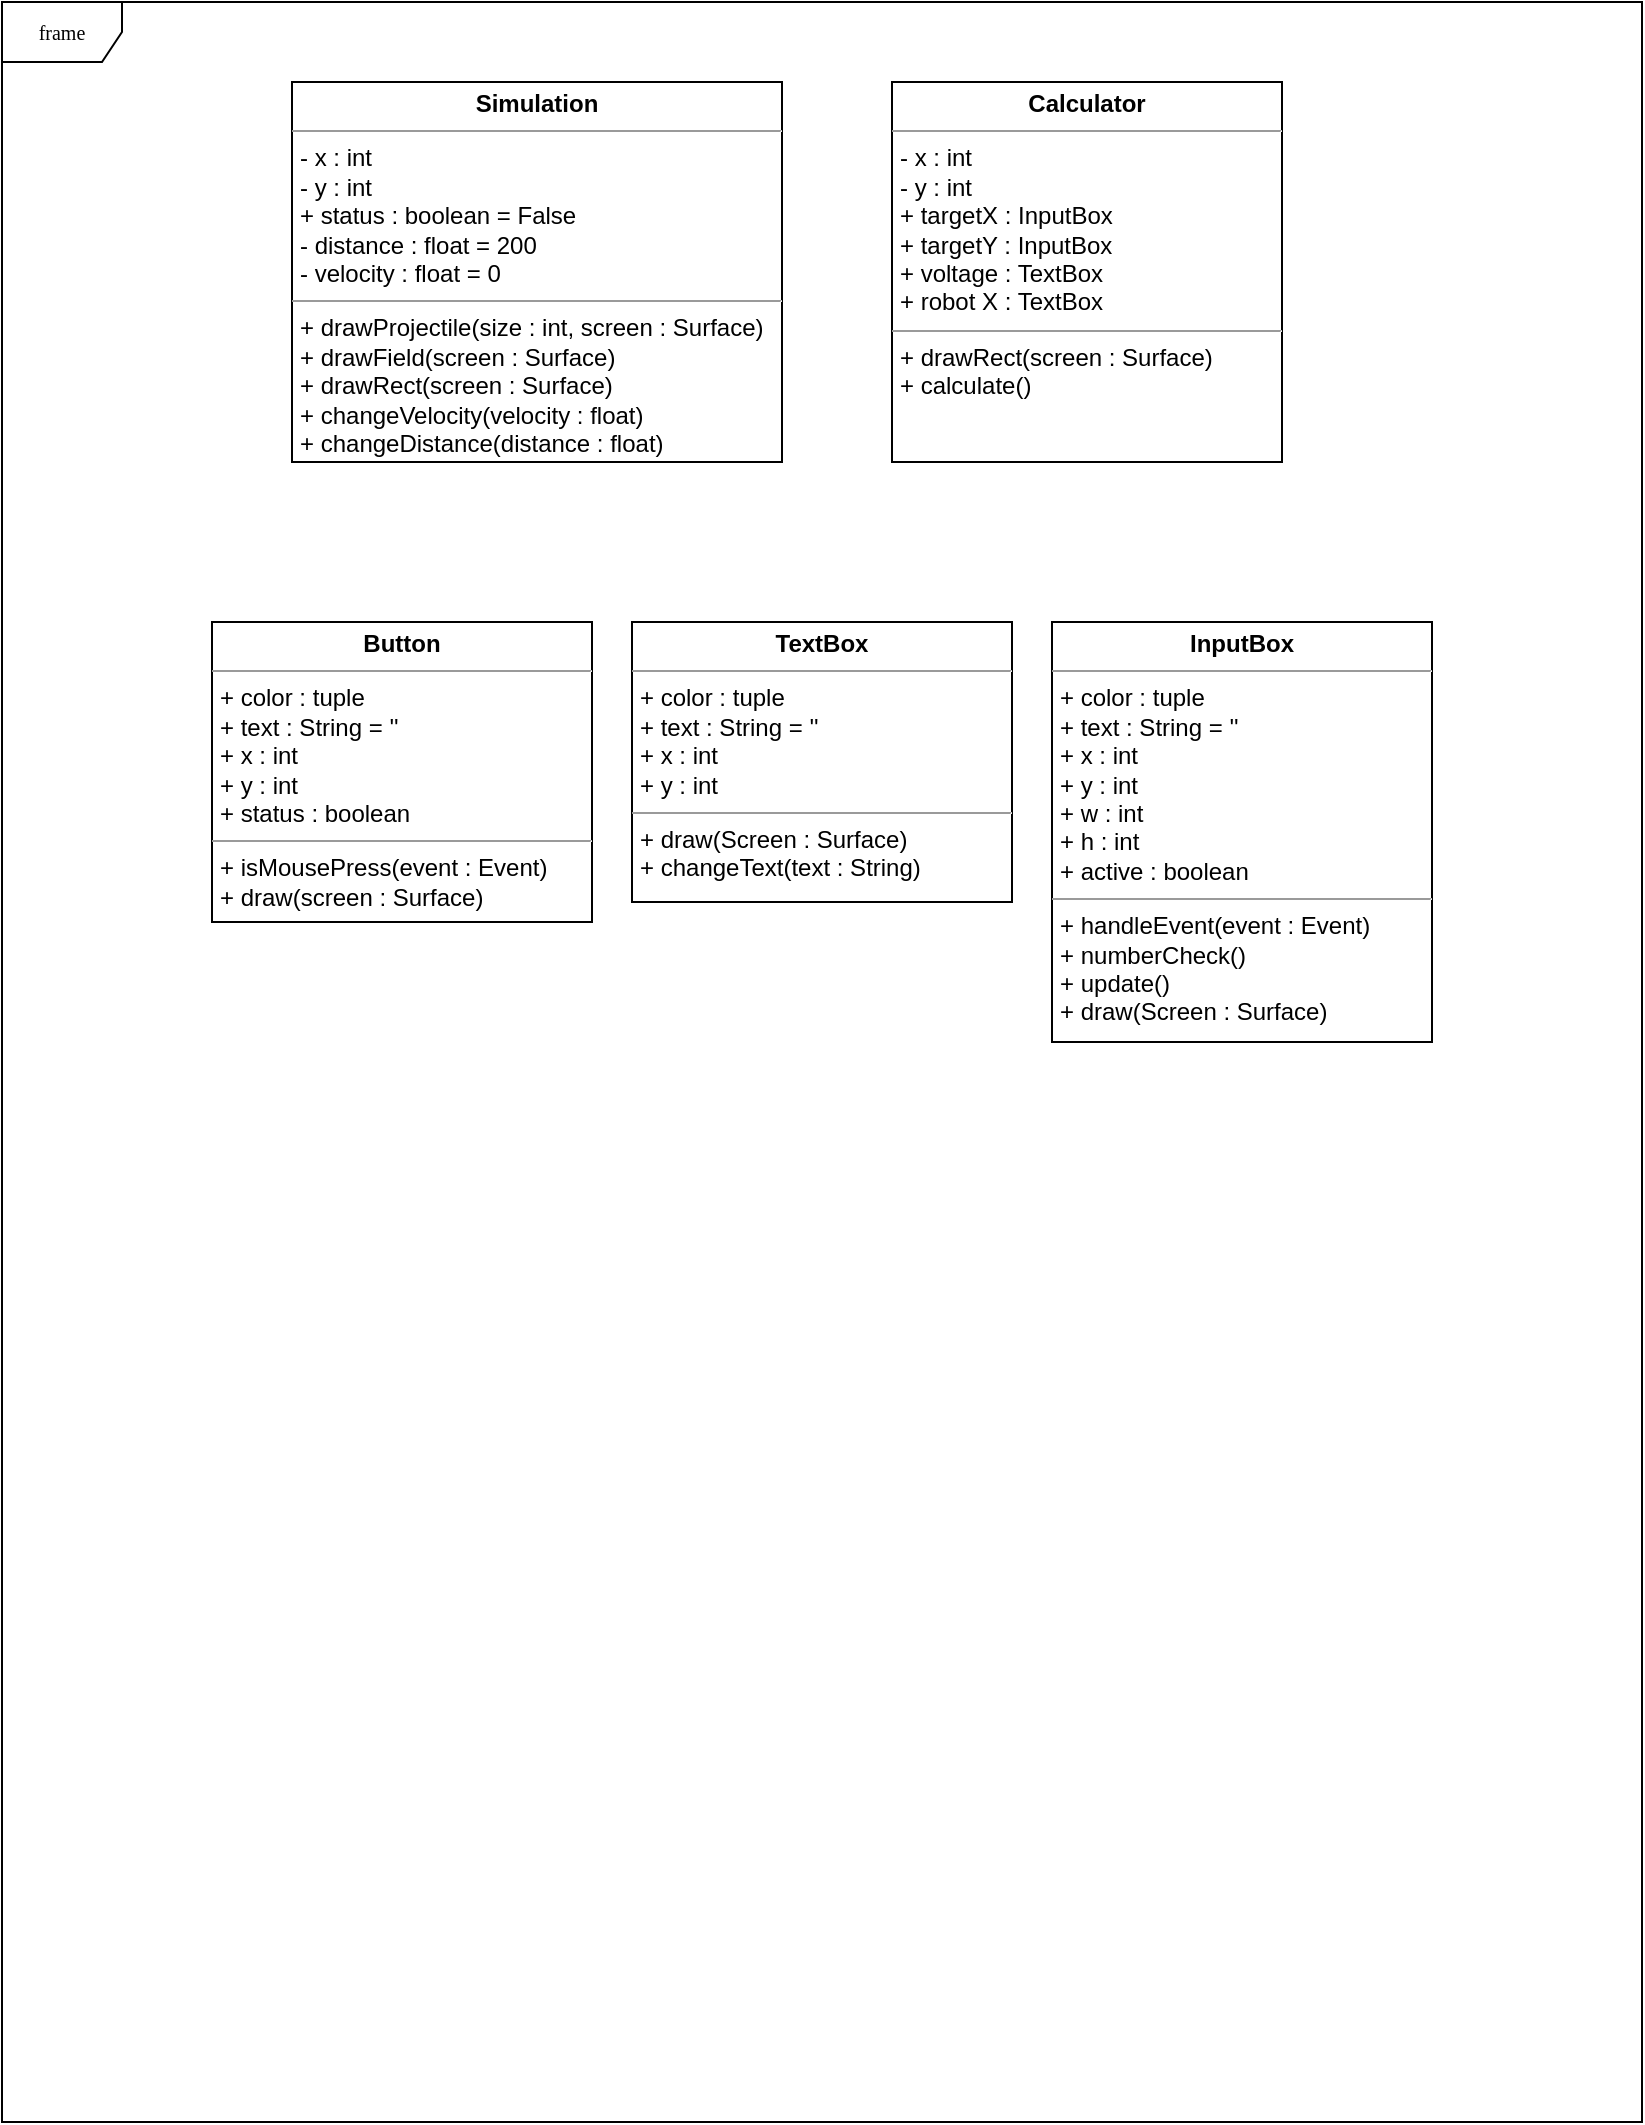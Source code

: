 <mxfile version="21.2.3" type="device">
  <diagram name="Page-1" id="c4acf3e9-155e-7222-9cf6-157b1a14988f">
    <mxGraphModel dx="1195" dy="630" grid="1" gridSize="10" guides="1" tooltips="1" connect="1" arrows="1" fold="1" page="1" pageScale="1" pageWidth="850" pageHeight="1100" background="none" math="0" shadow="0">
      <root>
        <mxCell id="0" />
        <mxCell id="1" parent="0" />
        <mxCell id="17acba5748e5396b-1" value="frame" style="shape=umlFrame;whiteSpace=wrap;html=1;rounded=0;shadow=0;comic=0;labelBackgroundColor=none;strokeWidth=1;fontFamily=Verdana;fontSize=10;align=center;" parent="1" vertex="1">
          <mxGeometry x="15" y="20" width="820" height="1060" as="geometry" />
        </mxCell>
        <mxCell id="5d2195bd80daf111-19" value="&lt;p style=&quot;margin:0px;margin-top:4px;text-align:center;&quot;&gt;&lt;b style=&quot;&quot;&gt;Simulation&lt;/b&gt;&lt;/p&gt;&lt;hr size=&quot;1&quot;&gt;&lt;p style=&quot;border-color: var(--border-color); margin: 0px 0px 0px 4px;&quot;&gt;- x : int&lt;/p&gt;&lt;p style=&quot;border-color: var(--border-color); margin: 0px 0px 0px 4px;&quot;&gt;- y : int&lt;br&gt;&lt;/p&gt;&lt;p style=&quot;border-color: var(--border-color); margin: 0px 0px 0px 4px;&quot;&gt;+ status : boolean = False&lt;/p&gt;&lt;p style=&quot;border-color: var(--border-color); margin: 0px 0px 0px 4px;&quot;&gt;- distance : float = 200&lt;/p&gt;&lt;p style=&quot;border-color: var(--border-color); margin: 0px 0px 0px 4px;&quot;&gt;- velocity : float = 0&lt;/p&gt;&lt;hr size=&quot;1&quot;&gt;&lt;p style=&quot;border-color: var(--border-color); margin: 0px 0px 0px 4px;&quot;&gt;+ drawProjectile(size : int, screen : Surface)&lt;br style=&quot;border-color: var(--border-color);&quot;&gt;&lt;/p&gt;&lt;p style=&quot;border-color: var(--border-color); margin: 0px 0px 0px 4px;&quot;&gt;+ drawField(screen : Surface)&lt;/p&gt;&lt;p style=&quot;border-color: var(--border-color); margin: 0px 0px 0px 4px;&quot;&gt;+ drawRect(screen : Surface)&lt;/p&gt;&lt;p style=&quot;border-color: var(--border-color); margin: 0px 0px 0px 4px;&quot;&gt;+ changeVelocity(velocity : float)&lt;br&gt;+ changeDistance(distance : float)&lt;/p&gt;" style="verticalAlign=top;align=left;overflow=fill;fontSize=12;fontFamily=Helvetica;html=1;rounded=0;shadow=0;comic=0;labelBackgroundColor=none;strokeWidth=1" parent="1" vertex="1">
          <mxGeometry x="160" y="60" width="245" height="190" as="geometry" />
        </mxCell>
        <mxCell id="3WsJBaEHRObHyzx8W5xA-6" value="&lt;p style=&quot;margin:0px;margin-top:4px;text-align:center;&quot;&gt;&lt;b style=&quot;&quot;&gt;Calculator&lt;/b&gt;&lt;/p&gt;&lt;hr size=&quot;1&quot;&gt;&lt;p style=&quot;margin:0px;margin-left:4px;&quot;&gt;- x : int&lt;/p&gt;&lt;p style=&quot;margin:0px;margin-left:4px;&quot;&gt;- y : int&lt;/p&gt;&lt;p style=&quot;margin:0px;margin-left:4px;&quot;&gt;+ targetX : InputBox&lt;br&gt;+ targetY : InputBox&lt;/p&gt;&lt;p style=&quot;margin:0px;margin-left:4px;&quot;&gt;+ voltage : TextBox&lt;/p&gt;&lt;p style=&quot;margin:0px;margin-left:4px;&quot;&gt;+ robot X : TextBox&lt;/p&gt;&lt;hr size=&quot;1&quot;&gt;&lt;p style=&quot;margin:0px;margin-left:4px;&quot;&gt;+ drawRect(screen : Surface)&lt;br&gt;&lt;/p&gt;&lt;p style=&quot;margin:0px;margin-left:4px;&quot;&gt;+ calculate()&lt;/p&gt;" style="verticalAlign=top;align=left;overflow=fill;fontSize=12;fontFamily=Helvetica;html=1;rounded=0;shadow=0;comic=0;labelBackgroundColor=none;strokeWidth=1" vertex="1" parent="1">
          <mxGeometry x="460" y="60" width="195" height="190" as="geometry" />
        </mxCell>
        <mxCell id="3WsJBaEHRObHyzx8W5xA-7" value="&lt;p style=&quot;margin:0px;margin-top:4px;text-align:center;&quot;&gt;&lt;b style=&quot;&quot;&gt;TextBox&lt;/b&gt;&lt;/p&gt;&lt;hr size=&quot;1&quot;&gt;&lt;p style=&quot;margin:0px;margin-left:4px;&quot;&gt;+ color : tuple&lt;br&gt;+ text : String = &#39;&#39;&lt;/p&gt;&lt;p style=&quot;margin:0px;margin-left:4px;&quot;&gt;+ x : int&lt;/p&gt;&lt;p style=&quot;margin:0px;margin-left:4px;&quot;&gt;+ y : int&lt;/p&gt;&lt;hr size=&quot;1&quot;&gt;&lt;p style=&quot;margin:0px;margin-left:4px;&quot;&gt;&lt;span style=&quot;background-color: initial;&quot;&gt;+ draw(Screen : Surface)&lt;/span&gt;&lt;br&gt;&lt;/p&gt;&lt;p style=&quot;margin:0px;margin-left:4px;&quot;&gt;&lt;span style=&quot;background-color: initial;&quot;&gt;+ changeText(text : String)&lt;/span&gt;&lt;/p&gt;" style="verticalAlign=top;align=left;overflow=fill;fontSize=12;fontFamily=Helvetica;html=1;rounded=0;shadow=0;comic=0;labelBackgroundColor=none;strokeWidth=1" vertex="1" parent="1">
          <mxGeometry x="330" y="330" width="190" height="140" as="geometry" />
        </mxCell>
        <mxCell id="3WsJBaEHRObHyzx8W5xA-8" value="&lt;p style=&quot;margin:0px;margin-top:4px;text-align:center;&quot;&gt;&lt;b&gt;InputBox&lt;/b&gt;&lt;/p&gt;&lt;hr size=&quot;1&quot;&gt;&lt;p style=&quot;margin:0px;margin-left:4px;&quot;&gt;+ color : tuple&lt;br&gt;+ text : String = &#39;&#39;&lt;/p&gt;&lt;p style=&quot;margin:0px;margin-left:4px;&quot;&gt;+ x : int&lt;/p&gt;&lt;p style=&quot;margin:0px;margin-left:4px;&quot;&gt;+ y : int&lt;/p&gt;&lt;p style=&quot;margin:0px;margin-left:4px;&quot;&gt;+ w : int&lt;br style=&quot;border-color: var(--border-color);&quot;&gt;+ h : int&lt;/p&gt;&lt;p style=&quot;margin:0px;margin-left:4px;&quot;&gt;+ active : boolean&lt;/p&gt;&lt;hr size=&quot;1&quot;&gt;&lt;p style=&quot;margin:0px;margin-left:4px;&quot;&gt;+&amp;nbsp;handleEvent(event : Event)&lt;/p&gt;&lt;p style=&quot;margin:0px;margin-left:4px;&quot;&gt;+ numberCheck()&lt;/p&gt;&lt;p style=&quot;margin:0px;margin-left:4px;&quot;&gt;+ update()&lt;/p&gt;&lt;p style=&quot;margin:0px;margin-left:4px;&quot;&gt;+ draw(Screen : Surface)&lt;/p&gt;" style="verticalAlign=top;align=left;overflow=fill;fontSize=12;fontFamily=Helvetica;html=1;rounded=0;shadow=0;comic=0;labelBackgroundColor=none;strokeWidth=1" vertex="1" parent="1">
          <mxGeometry x="540" y="330" width="190" height="210" as="geometry" />
        </mxCell>
        <mxCell id="3WsJBaEHRObHyzx8W5xA-9" value="&lt;p style=&quot;margin:0px;margin-top:4px;text-align:center;&quot;&gt;&lt;b style=&quot;&quot;&gt;Button&lt;/b&gt;&lt;/p&gt;&lt;hr size=&quot;1&quot;&gt;&lt;p style=&quot;margin:0px;margin-left:4px;&quot;&gt;+ color : tuple&lt;br&gt;+ text : String = &#39;&#39;&lt;/p&gt;&lt;p style=&quot;margin:0px;margin-left:4px;&quot;&gt;+ x : int&lt;/p&gt;&lt;p style=&quot;margin:0px;margin-left:4px;&quot;&gt;+ y : int&lt;/p&gt;&lt;p style=&quot;margin:0px;margin-left:4px;&quot;&gt;+ status : boolean&lt;/p&gt;&lt;hr size=&quot;1&quot;&gt;&lt;p style=&quot;margin:0px;margin-left:4px;&quot;&gt;+&amp;nbsp;isMousePress(event : Event)&lt;/p&gt;&lt;p style=&quot;margin:0px;margin-left:4px;&quot;&gt;+ draw(screen : Surface)&lt;/p&gt;" style="verticalAlign=top;align=left;overflow=fill;fontSize=12;fontFamily=Helvetica;html=1;rounded=0;shadow=0;comic=0;labelBackgroundColor=none;strokeWidth=1" vertex="1" parent="1">
          <mxGeometry x="120" y="330" width="190" height="150" as="geometry" />
        </mxCell>
      </root>
    </mxGraphModel>
  </diagram>
</mxfile>
